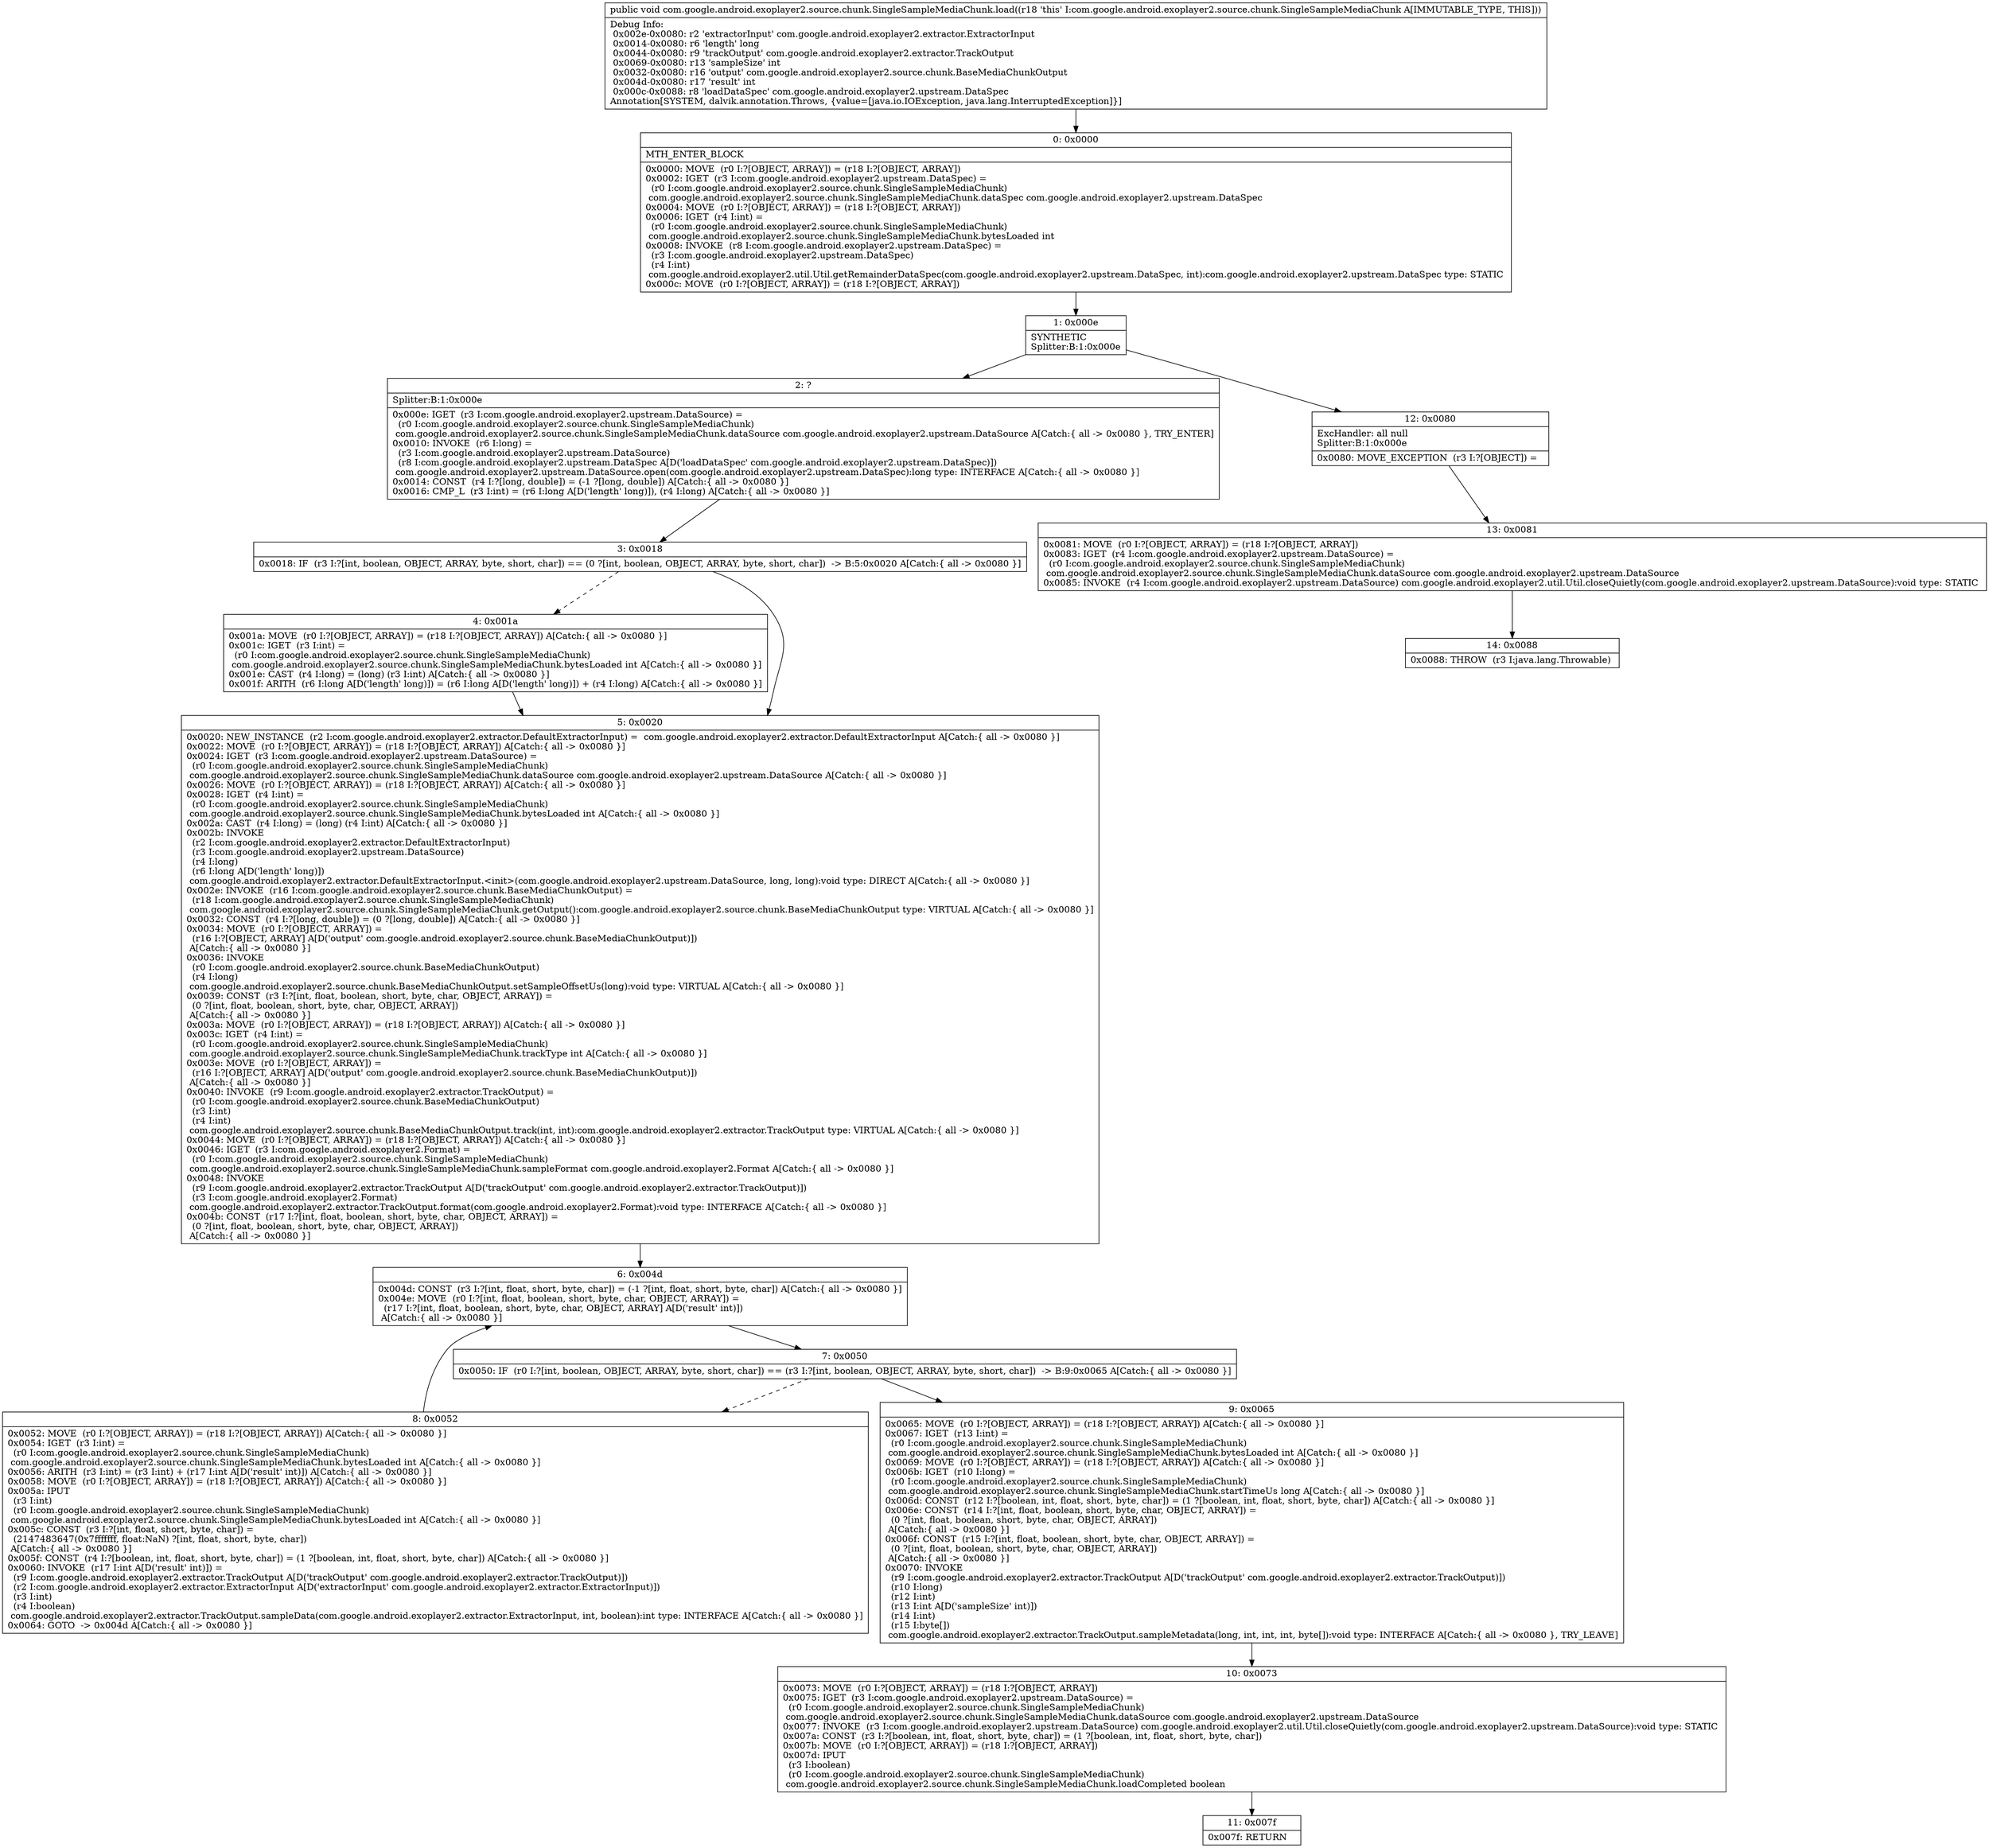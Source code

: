 digraph "CFG forcom.google.android.exoplayer2.source.chunk.SingleSampleMediaChunk.load()V" {
Node_0 [shape=record,label="{0\:\ 0x0000|MTH_ENTER_BLOCK\l|0x0000: MOVE  (r0 I:?[OBJECT, ARRAY]) = (r18 I:?[OBJECT, ARRAY]) \l0x0002: IGET  (r3 I:com.google.android.exoplayer2.upstream.DataSpec) = \l  (r0 I:com.google.android.exoplayer2.source.chunk.SingleSampleMediaChunk)\l com.google.android.exoplayer2.source.chunk.SingleSampleMediaChunk.dataSpec com.google.android.exoplayer2.upstream.DataSpec \l0x0004: MOVE  (r0 I:?[OBJECT, ARRAY]) = (r18 I:?[OBJECT, ARRAY]) \l0x0006: IGET  (r4 I:int) = \l  (r0 I:com.google.android.exoplayer2.source.chunk.SingleSampleMediaChunk)\l com.google.android.exoplayer2.source.chunk.SingleSampleMediaChunk.bytesLoaded int \l0x0008: INVOKE  (r8 I:com.google.android.exoplayer2.upstream.DataSpec) = \l  (r3 I:com.google.android.exoplayer2.upstream.DataSpec)\l  (r4 I:int)\l com.google.android.exoplayer2.util.Util.getRemainderDataSpec(com.google.android.exoplayer2.upstream.DataSpec, int):com.google.android.exoplayer2.upstream.DataSpec type: STATIC \l0x000c: MOVE  (r0 I:?[OBJECT, ARRAY]) = (r18 I:?[OBJECT, ARRAY]) \l}"];
Node_1 [shape=record,label="{1\:\ 0x000e|SYNTHETIC\lSplitter:B:1:0x000e\l}"];
Node_2 [shape=record,label="{2\:\ ?|Splitter:B:1:0x000e\l|0x000e: IGET  (r3 I:com.google.android.exoplayer2.upstream.DataSource) = \l  (r0 I:com.google.android.exoplayer2.source.chunk.SingleSampleMediaChunk)\l com.google.android.exoplayer2.source.chunk.SingleSampleMediaChunk.dataSource com.google.android.exoplayer2.upstream.DataSource A[Catch:\{ all \-\> 0x0080 \}, TRY_ENTER]\l0x0010: INVOKE  (r6 I:long) = \l  (r3 I:com.google.android.exoplayer2.upstream.DataSource)\l  (r8 I:com.google.android.exoplayer2.upstream.DataSpec A[D('loadDataSpec' com.google.android.exoplayer2.upstream.DataSpec)])\l com.google.android.exoplayer2.upstream.DataSource.open(com.google.android.exoplayer2.upstream.DataSpec):long type: INTERFACE A[Catch:\{ all \-\> 0x0080 \}]\l0x0014: CONST  (r4 I:?[long, double]) = (\-1 ?[long, double]) A[Catch:\{ all \-\> 0x0080 \}]\l0x0016: CMP_L  (r3 I:int) = (r6 I:long A[D('length' long)]), (r4 I:long) A[Catch:\{ all \-\> 0x0080 \}]\l}"];
Node_3 [shape=record,label="{3\:\ 0x0018|0x0018: IF  (r3 I:?[int, boolean, OBJECT, ARRAY, byte, short, char]) == (0 ?[int, boolean, OBJECT, ARRAY, byte, short, char])  \-\> B:5:0x0020 A[Catch:\{ all \-\> 0x0080 \}]\l}"];
Node_4 [shape=record,label="{4\:\ 0x001a|0x001a: MOVE  (r0 I:?[OBJECT, ARRAY]) = (r18 I:?[OBJECT, ARRAY]) A[Catch:\{ all \-\> 0x0080 \}]\l0x001c: IGET  (r3 I:int) = \l  (r0 I:com.google.android.exoplayer2.source.chunk.SingleSampleMediaChunk)\l com.google.android.exoplayer2.source.chunk.SingleSampleMediaChunk.bytesLoaded int A[Catch:\{ all \-\> 0x0080 \}]\l0x001e: CAST  (r4 I:long) = (long) (r3 I:int) A[Catch:\{ all \-\> 0x0080 \}]\l0x001f: ARITH  (r6 I:long A[D('length' long)]) = (r6 I:long A[D('length' long)]) + (r4 I:long) A[Catch:\{ all \-\> 0x0080 \}]\l}"];
Node_5 [shape=record,label="{5\:\ 0x0020|0x0020: NEW_INSTANCE  (r2 I:com.google.android.exoplayer2.extractor.DefaultExtractorInput) =  com.google.android.exoplayer2.extractor.DefaultExtractorInput A[Catch:\{ all \-\> 0x0080 \}]\l0x0022: MOVE  (r0 I:?[OBJECT, ARRAY]) = (r18 I:?[OBJECT, ARRAY]) A[Catch:\{ all \-\> 0x0080 \}]\l0x0024: IGET  (r3 I:com.google.android.exoplayer2.upstream.DataSource) = \l  (r0 I:com.google.android.exoplayer2.source.chunk.SingleSampleMediaChunk)\l com.google.android.exoplayer2.source.chunk.SingleSampleMediaChunk.dataSource com.google.android.exoplayer2.upstream.DataSource A[Catch:\{ all \-\> 0x0080 \}]\l0x0026: MOVE  (r0 I:?[OBJECT, ARRAY]) = (r18 I:?[OBJECT, ARRAY]) A[Catch:\{ all \-\> 0x0080 \}]\l0x0028: IGET  (r4 I:int) = \l  (r0 I:com.google.android.exoplayer2.source.chunk.SingleSampleMediaChunk)\l com.google.android.exoplayer2.source.chunk.SingleSampleMediaChunk.bytesLoaded int A[Catch:\{ all \-\> 0x0080 \}]\l0x002a: CAST  (r4 I:long) = (long) (r4 I:int) A[Catch:\{ all \-\> 0x0080 \}]\l0x002b: INVOKE  \l  (r2 I:com.google.android.exoplayer2.extractor.DefaultExtractorInput)\l  (r3 I:com.google.android.exoplayer2.upstream.DataSource)\l  (r4 I:long)\l  (r6 I:long A[D('length' long)])\l com.google.android.exoplayer2.extractor.DefaultExtractorInput.\<init\>(com.google.android.exoplayer2.upstream.DataSource, long, long):void type: DIRECT A[Catch:\{ all \-\> 0x0080 \}]\l0x002e: INVOKE  (r16 I:com.google.android.exoplayer2.source.chunk.BaseMediaChunkOutput) = \l  (r18 I:com.google.android.exoplayer2.source.chunk.SingleSampleMediaChunk)\l com.google.android.exoplayer2.source.chunk.SingleSampleMediaChunk.getOutput():com.google.android.exoplayer2.source.chunk.BaseMediaChunkOutput type: VIRTUAL A[Catch:\{ all \-\> 0x0080 \}]\l0x0032: CONST  (r4 I:?[long, double]) = (0 ?[long, double]) A[Catch:\{ all \-\> 0x0080 \}]\l0x0034: MOVE  (r0 I:?[OBJECT, ARRAY]) = \l  (r16 I:?[OBJECT, ARRAY] A[D('output' com.google.android.exoplayer2.source.chunk.BaseMediaChunkOutput)])\l A[Catch:\{ all \-\> 0x0080 \}]\l0x0036: INVOKE  \l  (r0 I:com.google.android.exoplayer2.source.chunk.BaseMediaChunkOutput)\l  (r4 I:long)\l com.google.android.exoplayer2.source.chunk.BaseMediaChunkOutput.setSampleOffsetUs(long):void type: VIRTUAL A[Catch:\{ all \-\> 0x0080 \}]\l0x0039: CONST  (r3 I:?[int, float, boolean, short, byte, char, OBJECT, ARRAY]) = \l  (0 ?[int, float, boolean, short, byte, char, OBJECT, ARRAY])\l A[Catch:\{ all \-\> 0x0080 \}]\l0x003a: MOVE  (r0 I:?[OBJECT, ARRAY]) = (r18 I:?[OBJECT, ARRAY]) A[Catch:\{ all \-\> 0x0080 \}]\l0x003c: IGET  (r4 I:int) = \l  (r0 I:com.google.android.exoplayer2.source.chunk.SingleSampleMediaChunk)\l com.google.android.exoplayer2.source.chunk.SingleSampleMediaChunk.trackType int A[Catch:\{ all \-\> 0x0080 \}]\l0x003e: MOVE  (r0 I:?[OBJECT, ARRAY]) = \l  (r16 I:?[OBJECT, ARRAY] A[D('output' com.google.android.exoplayer2.source.chunk.BaseMediaChunkOutput)])\l A[Catch:\{ all \-\> 0x0080 \}]\l0x0040: INVOKE  (r9 I:com.google.android.exoplayer2.extractor.TrackOutput) = \l  (r0 I:com.google.android.exoplayer2.source.chunk.BaseMediaChunkOutput)\l  (r3 I:int)\l  (r4 I:int)\l com.google.android.exoplayer2.source.chunk.BaseMediaChunkOutput.track(int, int):com.google.android.exoplayer2.extractor.TrackOutput type: VIRTUAL A[Catch:\{ all \-\> 0x0080 \}]\l0x0044: MOVE  (r0 I:?[OBJECT, ARRAY]) = (r18 I:?[OBJECT, ARRAY]) A[Catch:\{ all \-\> 0x0080 \}]\l0x0046: IGET  (r3 I:com.google.android.exoplayer2.Format) = \l  (r0 I:com.google.android.exoplayer2.source.chunk.SingleSampleMediaChunk)\l com.google.android.exoplayer2.source.chunk.SingleSampleMediaChunk.sampleFormat com.google.android.exoplayer2.Format A[Catch:\{ all \-\> 0x0080 \}]\l0x0048: INVOKE  \l  (r9 I:com.google.android.exoplayer2.extractor.TrackOutput A[D('trackOutput' com.google.android.exoplayer2.extractor.TrackOutput)])\l  (r3 I:com.google.android.exoplayer2.Format)\l com.google.android.exoplayer2.extractor.TrackOutput.format(com.google.android.exoplayer2.Format):void type: INTERFACE A[Catch:\{ all \-\> 0x0080 \}]\l0x004b: CONST  (r17 I:?[int, float, boolean, short, byte, char, OBJECT, ARRAY]) = \l  (0 ?[int, float, boolean, short, byte, char, OBJECT, ARRAY])\l A[Catch:\{ all \-\> 0x0080 \}]\l}"];
Node_6 [shape=record,label="{6\:\ 0x004d|0x004d: CONST  (r3 I:?[int, float, short, byte, char]) = (\-1 ?[int, float, short, byte, char]) A[Catch:\{ all \-\> 0x0080 \}]\l0x004e: MOVE  (r0 I:?[int, float, boolean, short, byte, char, OBJECT, ARRAY]) = \l  (r17 I:?[int, float, boolean, short, byte, char, OBJECT, ARRAY] A[D('result' int)])\l A[Catch:\{ all \-\> 0x0080 \}]\l}"];
Node_7 [shape=record,label="{7\:\ 0x0050|0x0050: IF  (r0 I:?[int, boolean, OBJECT, ARRAY, byte, short, char]) == (r3 I:?[int, boolean, OBJECT, ARRAY, byte, short, char])  \-\> B:9:0x0065 A[Catch:\{ all \-\> 0x0080 \}]\l}"];
Node_8 [shape=record,label="{8\:\ 0x0052|0x0052: MOVE  (r0 I:?[OBJECT, ARRAY]) = (r18 I:?[OBJECT, ARRAY]) A[Catch:\{ all \-\> 0x0080 \}]\l0x0054: IGET  (r3 I:int) = \l  (r0 I:com.google.android.exoplayer2.source.chunk.SingleSampleMediaChunk)\l com.google.android.exoplayer2.source.chunk.SingleSampleMediaChunk.bytesLoaded int A[Catch:\{ all \-\> 0x0080 \}]\l0x0056: ARITH  (r3 I:int) = (r3 I:int) + (r17 I:int A[D('result' int)]) A[Catch:\{ all \-\> 0x0080 \}]\l0x0058: MOVE  (r0 I:?[OBJECT, ARRAY]) = (r18 I:?[OBJECT, ARRAY]) A[Catch:\{ all \-\> 0x0080 \}]\l0x005a: IPUT  \l  (r3 I:int)\l  (r0 I:com.google.android.exoplayer2.source.chunk.SingleSampleMediaChunk)\l com.google.android.exoplayer2.source.chunk.SingleSampleMediaChunk.bytesLoaded int A[Catch:\{ all \-\> 0x0080 \}]\l0x005c: CONST  (r3 I:?[int, float, short, byte, char]) = \l  (2147483647(0x7fffffff, float:NaN) ?[int, float, short, byte, char])\l A[Catch:\{ all \-\> 0x0080 \}]\l0x005f: CONST  (r4 I:?[boolean, int, float, short, byte, char]) = (1 ?[boolean, int, float, short, byte, char]) A[Catch:\{ all \-\> 0x0080 \}]\l0x0060: INVOKE  (r17 I:int A[D('result' int)]) = \l  (r9 I:com.google.android.exoplayer2.extractor.TrackOutput A[D('trackOutput' com.google.android.exoplayer2.extractor.TrackOutput)])\l  (r2 I:com.google.android.exoplayer2.extractor.ExtractorInput A[D('extractorInput' com.google.android.exoplayer2.extractor.ExtractorInput)])\l  (r3 I:int)\l  (r4 I:boolean)\l com.google.android.exoplayer2.extractor.TrackOutput.sampleData(com.google.android.exoplayer2.extractor.ExtractorInput, int, boolean):int type: INTERFACE A[Catch:\{ all \-\> 0x0080 \}]\l0x0064: GOTO  \-\> 0x004d A[Catch:\{ all \-\> 0x0080 \}]\l}"];
Node_9 [shape=record,label="{9\:\ 0x0065|0x0065: MOVE  (r0 I:?[OBJECT, ARRAY]) = (r18 I:?[OBJECT, ARRAY]) A[Catch:\{ all \-\> 0x0080 \}]\l0x0067: IGET  (r13 I:int) = \l  (r0 I:com.google.android.exoplayer2.source.chunk.SingleSampleMediaChunk)\l com.google.android.exoplayer2.source.chunk.SingleSampleMediaChunk.bytesLoaded int A[Catch:\{ all \-\> 0x0080 \}]\l0x0069: MOVE  (r0 I:?[OBJECT, ARRAY]) = (r18 I:?[OBJECT, ARRAY]) A[Catch:\{ all \-\> 0x0080 \}]\l0x006b: IGET  (r10 I:long) = \l  (r0 I:com.google.android.exoplayer2.source.chunk.SingleSampleMediaChunk)\l com.google.android.exoplayer2.source.chunk.SingleSampleMediaChunk.startTimeUs long A[Catch:\{ all \-\> 0x0080 \}]\l0x006d: CONST  (r12 I:?[boolean, int, float, short, byte, char]) = (1 ?[boolean, int, float, short, byte, char]) A[Catch:\{ all \-\> 0x0080 \}]\l0x006e: CONST  (r14 I:?[int, float, boolean, short, byte, char, OBJECT, ARRAY]) = \l  (0 ?[int, float, boolean, short, byte, char, OBJECT, ARRAY])\l A[Catch:\{ all \-\> 0x0080 \}]\l0x006f: CONST  (r15 I:?[int, float, boolean, short, byte, char, OBJECT, ARRAY]) = \l  (0 ?[int, float, boolean, short, byte, char, OBJECT, ARRAY])\l A[Catch:\{ all \-\> 0x0080 \}]\l0x0070: INVOKE  \l  (r9 I:com.google.android.exoplayer2.extractor.TrackOutput A[D('trackOutput' com.google.android.exoplayer2.extractor.TrackOutput)])\l  (r10 I:long)\l  (r12 I:int)\l  (r13 I:int A[D('sampleSize' int)])\l  (r14 I:int)\l  (r15 I:byte[])\l com.google.android.exoplayer2.extractor.TrackOutput.sampleMetadata(long, int, int, int, byte[]):void type: INTERFACE A[Catch:\{ all \-\> 0x0080 \}, TRY_LEAVE]\l}"];
Node_10 [shape=record,label="{10\:\ 0x0073|0x0073: MOVE  (r0 I:?[OBJECT, ARRAY]) = (r18 I:?[OBJECT, ARRAY]) \l0x0075: IGET  (r3 I:com.google.android.exoplayer2.upstream.DataSource) = \l  (r0 I:com.google.android.exoplayer2.source.chunk.SingleSampleMediaChunk)\l com.google.android.exoplayer2.source.chunk.SingleSampleMediaChunk.dataSource com.google.android.exoplayer2.upstream.DataSource \l0x0077: INVOKE  (r3 I:com.google.android.exoplayer2.upstream.DataSource) com.google.android.exoplayer2.util.Util.closeQuietly(com.google.android.exoplayer2.upstream.DataSource):void type: STATIC \l0x007a: CONST  (r3 I:?[boolean, int, float, short, byte, char]) = (1 ?[boolean, int, float, short, byte, char]) \l0x007b: MOVE  (r0 I:?[OBJECT, ARRAY]) = (r18 I:?[OBJECT, ARRAY]) \l0x007d: IPUT  \l  (r3 I:boolean)\l  (r0 I:com.google.android.exoplayer2.source.chunk.SingleSampleMediaChunk)\l com.google.android.exoplayer2.source.chunk.SingleSampleMediaChunk.loadCompleted boolean \l}"];
Node_11 [shape=record,label="{11\:\ 0x007f|0x007f: RETURN   \l}"];
Node_12 [shape=record,label="{12\:\ 0x0080|ExcHandler: all null\lSplitter:B:1:0x000e\l|0x0080: MOVE_EXCEPTION  (r3 I:?[OBJECT]) =  \l}"];
Node_13 [shape=record,label="{13\:\ 0x0081|0x0081: MOVE  (r0 I:?[OBJECT, ARRAY]) = (r18 I:?[OBJECT, ARRAY]) \l0x0083: IGET  (r4 I:com.google.android.exoplayer2.upstream.DataSource) = \l  (r0 I:com.google.android.exoplayer2.source.chunk.SingleSampleMediaChunk)\l com.google.android.exoplayer2.source.chunk.SingleSampleMediaChunk.dataSource com.google.android.exoplayer2.upstream.DataSource \l0x0085: INVOKE  (r4 I:com.google.android.exoplayer2.upstream.DataSource) com.google.android.exoplayer2.util.Util.closeQuietly(com.google.android.exoplayer2.upstream.DataSource):void type: STATIC \l}"];
Node_14 [shape=record,label="{14\:\ 0x0088|0x0088: THROW  (r3 I:java.lang.Throwable) \l}"];
MethodNode[shape=record,label="{public void com.google.android.exoplayer2.source.chunk.SingleSampleMediaChunk.load((r18 'this' I:com.google.android.exoplayer2.source.chunk.SingleSampleMediaChunk A[IMMUTABLE_TYPE, THIS]))  | Debug Info:\l  0x002e\-0x0080: r2 'extractorInput' com.google.android.exoplayer2.extractor.ExtractorInput\l  0x0014\-0x0080: r6 'length' long\l  0x0044\-0x0080: r9 'trackOutput' com.google.android.exoplayer2.extractor.TrackOutput\l  0x0069\-0x0080: r13 'sampleSize' int\l  0x0032\-0x0080: r16 'output' com.google.android.exoplayer2.source.chunk.BaseMediaChunkOutput\l  0x004d\-0x0080: r17 'result' int\l  0x000c\-0x0088: r8 'loadDataSpec' com.google.android.exoplayer2.upstream.DataSpec\lAnnotation[SYSTEM, dalvik.annotation.Throws, \{value=[java.io.IOException, java.lang.InterruptedException]\}]\l}"];
MethodNode -> Node_0;
Node_0 -> Node_1;
Node_1 -> Node_2;
Node_1 -> Node_12;
Node_2 -> Node_3;
Node_3 -> Node_4[style=dashed];
Node_3 -> Node_5;
Node_4 -> Node_5;
Node_5 -> Node_6;
Node_6 -> Node_7;
Node_7 -> Node_8[style=dashed];
Node_7 -> Node_9;
Node_8 -> Node_6;
Node_9 -> Node_10;
Node_10 -> Node_11;
Node_12 -> Node_13;
Node_13 -> Node_14;
}

